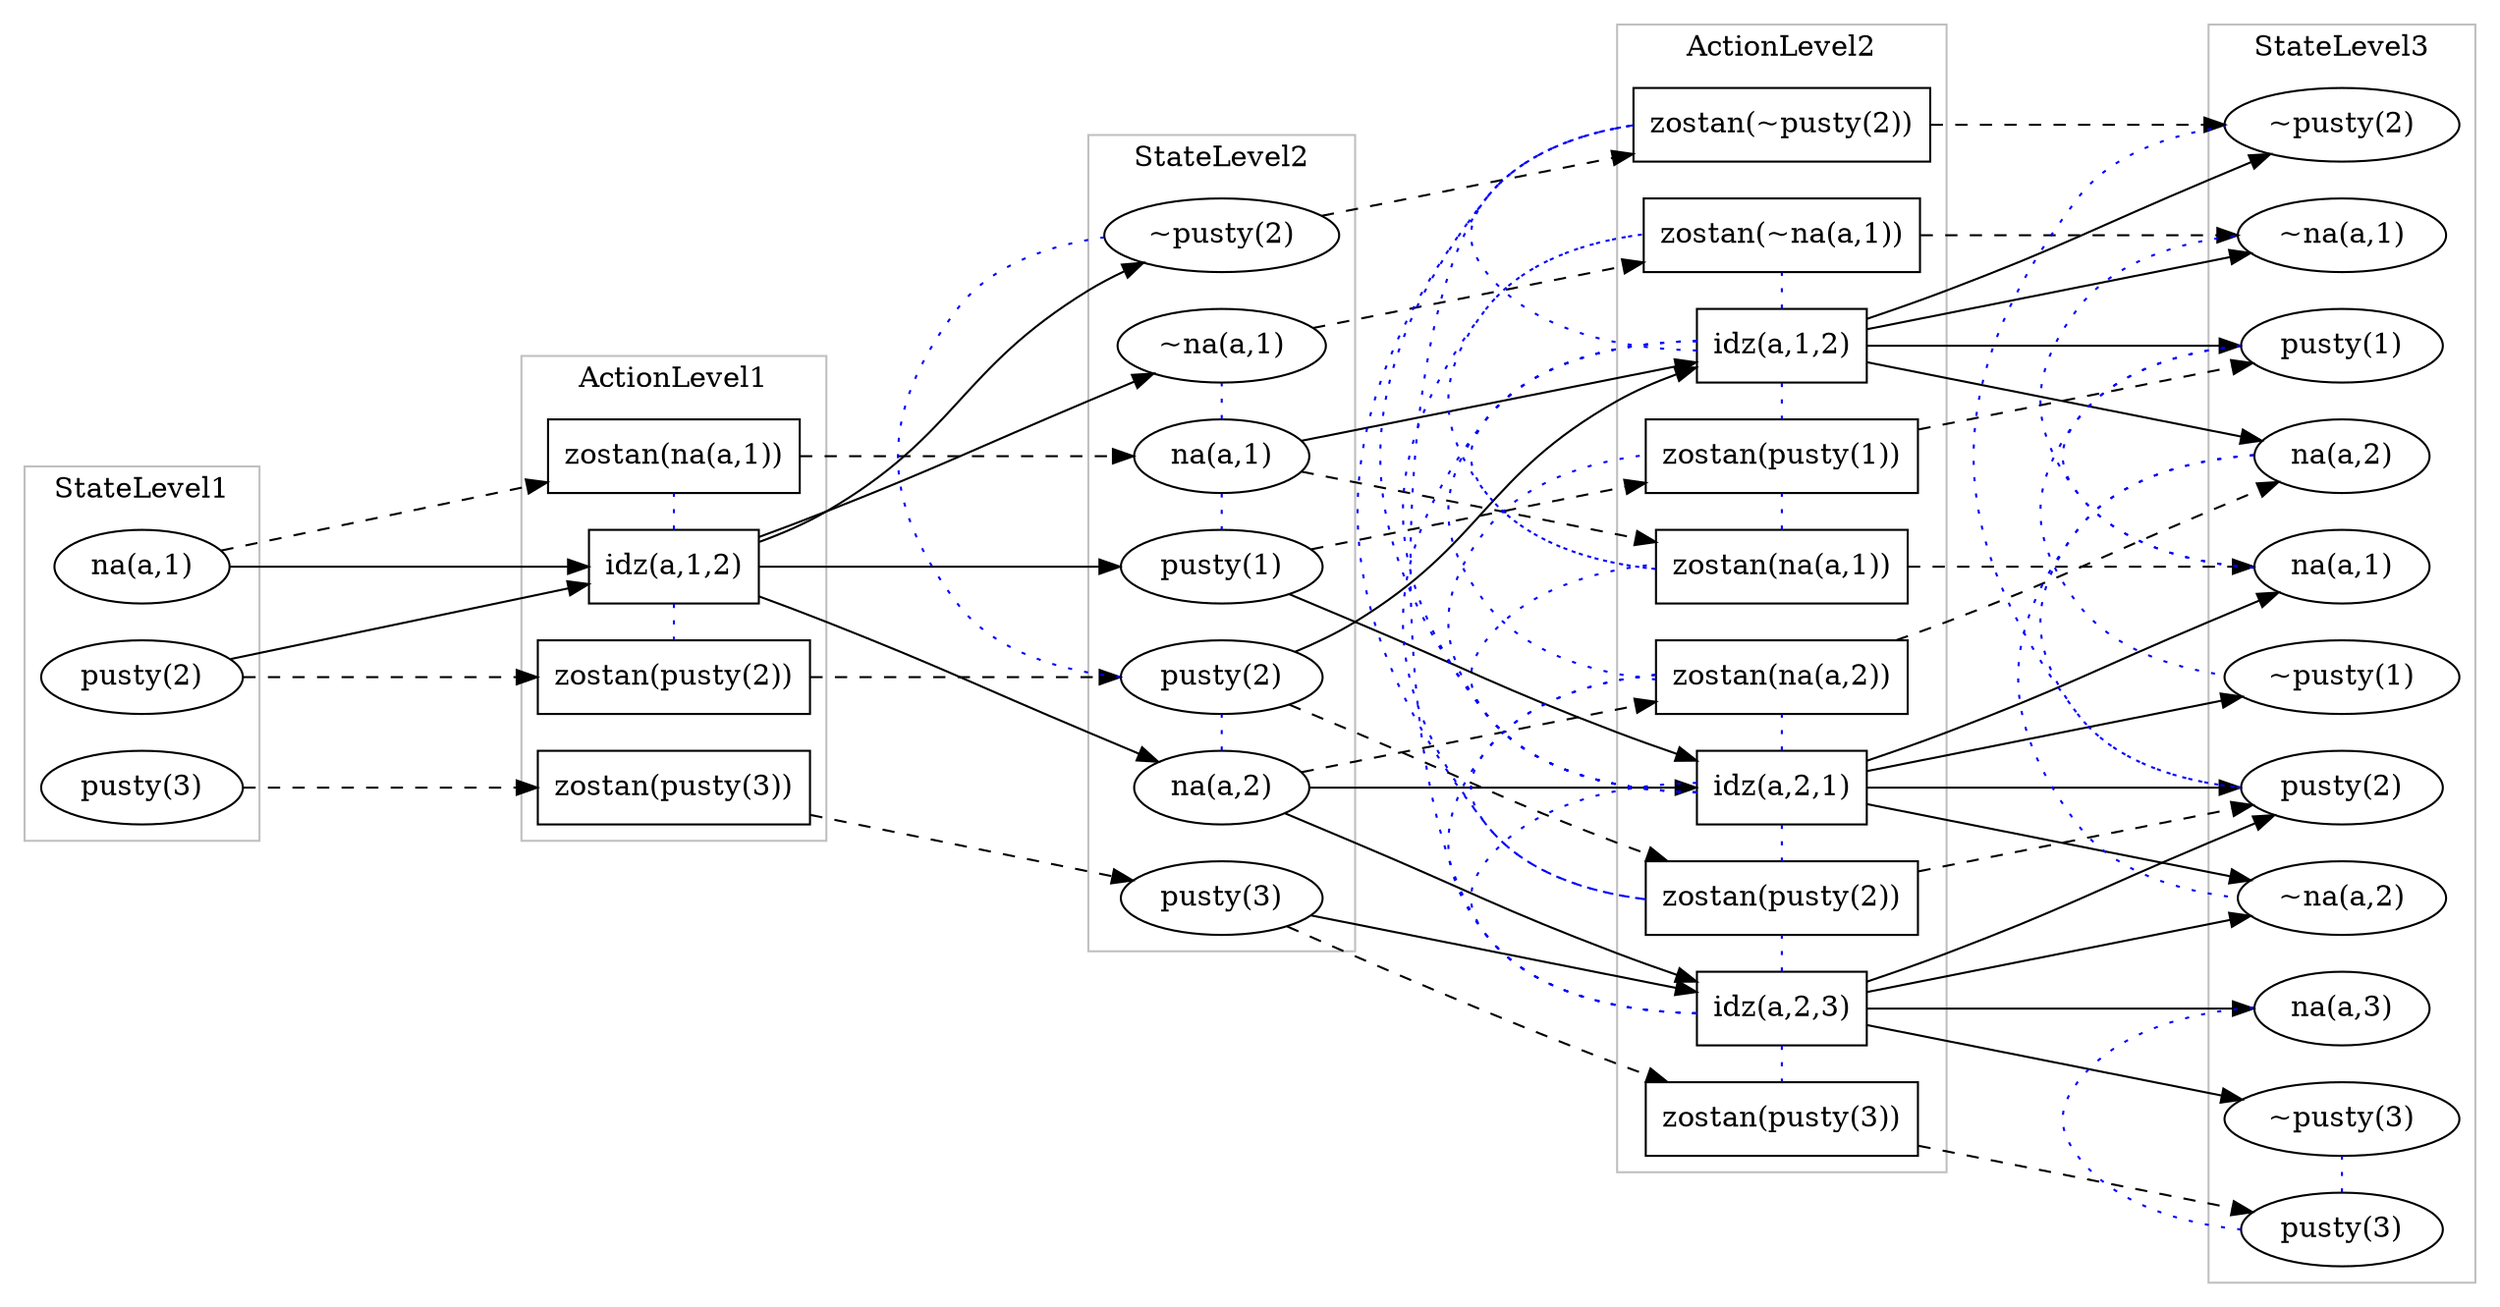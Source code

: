 digraph G {
	ranksep=2
	subgraph cluster_StateLevel1 {
		color=gray
		label=StateLevel1
		"na(a,1)1" [label="na(a,1)" shape=oval]
		"pusty(2)1" [label="pusty(2)" shape=oval]
		"pusty(3)1" [label="pusty(3)" shape=oval]
	}
	"idz(a,1,2)1" -> "zostan(na(a,1))1" [arrowhead=none color=blue constraint=false style=dotted]
	"idz(a,1,2)1" -> "zostan(pusty(2))1" [arrowhead=none color=blue constraint=false style=dotted]
	"na(a,1)2" -> "pusty(1)2" [arrowhead=none color=blue constraint=false style=dotted]
	"na(a,1)2" -> "~na(a,1)2" [arrowhead=none color=blue constraint=false style=dotted]
	"na(a,2)2" -> "pusty(2)2" [arrowhead=none color=blue constraint=false style=dotted]
	"pusty(2)2" -> "~pusty(2)2" [arrowhead=none color=blue constraint=false style=dotted]
	subgraph cluster_ActionLevel1 {
		color=gray
		label=ActionLevel1
		"zostan(pusty(3))1" [label="zostan(pusty(3))" shape=box]
		"zostan(pusty(2))1" [label="zostan(pusty(2))" shape=box]
		"zostan(na(a,1))1" [label="zostan(na(a,1))" shape=box]
		"idz(a,1,2)1" [label="idz(a,1,2)" shape=box]
		"zostan(na(a,1))1" [label="zostan(na(a,1))" shape=box]
	}
	subgraph cluster_StateLevel2 {
		color=gray
		label=StateLevel2
		"pusty(3)2" [label="pusty(3)" shape=oval]
		"pusty(2)2" [label="pusty(2)" shape=oval]
		"na(a,1)2" [label="na(a,1)" shape=oval]
		"~pusty(2)2" [label="~pusty(2)" shape=oval]
		"~na(a,1)2" [label="~na(a,1)" shape=oval]
		"pusty(1)2" [label="pusty(1)" shape=oval]
		"na(a,2)2" [label="na(a,2)" shape=oval]
	}
	"na(a,1)1" -> "zostan(na(a,1))1" [style=dashed]
	"zostan(na(a,1))1" -> "na(a,1)2" [style=dashed]
	"na(a,1)1" -> "idz(a,1,2)1"
	"pusty(2)1" -> "idz(a,1,2)1"
	"idz(a,1,2)1" -> "na(a,2)2"
	"idz(a,1,2)1" -> "pusty(1)2"
	"idz(a,1,2)1" -> "~na(a,1)2"
	"idz(a,1,2)1" -> "~pusty(2)2"
	"pusty(2)1" -> "zostan(pusty(2))1" [style=dashed]
	"zostan(pusty(2))1" -> "pusty(2)2" [style=dashed]
	"pusty(3)1" -> "zostan(pusty(3))1" [style=dashed]
	"zostan(pusty(3))1" -> "pusty(3)2" [style=dashed]
	"idz(a,1,2)2" -> "zostan(na(a,1))2" [arrowhead=none color=blue constraint=false style=dotted]
	"idz(a,1,2)2" -> "zostan(na(a,2))2" [arrowhead=none color=blue constraint=false style=dotted]
	"idz(a,1,2)2" -> "zostan(pusty(1))2" [arrowhead=none color=blue constraint=false style=dotted]
	"idz(a,1,2)2" -> "zostan(pusty(2))2" [arrowhead=none color=blue constraint=false style=dotted]
	"idz(a,1,2)2" -> "zostan(~na(a,1))2" [arrowhead=none color=blue constraint=false style=dotted]
	"idz(a,1,2)2" -> "zostan(~pusty(2))2" [arrowhead=none color=blue constraint=false style=dotted]
	"idz(a,2,1)2" -> "idz(a,2,3)2" [arrowhead=none color=blue constraint=false style=dotted]
	"idz(a,2,1)2" -> "zostan(na(a,1))2" [arrowhead=none color=blue constraint=false style=dotted]
	"idz(a,2,1)2" -> "zostan(na(a,2))2" [arrowhead=none color=blue constraint=false style=dotted]
	"idz(a,2,1)2" -> "zostan(pusty(1))2" [arrowhead=none color=blue constraint=false style=dotted]
	"idz(a,2,1)2" -> "zostan(pusty(2))2" [arrowhead=none color=blue constraint=false style=dotted]
	"idz(a,2,1)2" -> "zostan(~na(a,1))2" [arrowhead=none color=blue constraint=false style=dotted]
	"idz(a,2,1)2" -> "zostan(~pusty(2))2" [arrowhead=none color=blue constraint=false style=dotted]
	"idz(a,2,3)2" -> "zostan(na(a,2))2" [arrowhead=none color=blue constraint=false style=dotted]
	"idz(a,2,3)2" -> "zostan(pusty(2))2" [arrowhead=none color=blue constraint=false style=dotted]
	"idz(a,2,3)2" -> "zostan(pusty(3))2" [arrowhead=none color=blue constraint=false style=dotted]
	"idz(a,2,3)2" -> "zostan(~pusty(2))2" [arrowhead=none color=blue constraint=false style=dotted]
	"na(a,1)3" -> "pusty(1)3" [arrowhead=none color=blue constraint=false style=dotted]
	"na(a,1)3" -> "~na(a,1)3" [arrowhead=none color=blue constraint=false style=dotted]
	"na(a,2)3" -> "pusty(2)3" [arrowhead=none color=blue constraint=false style=dotted]
	"na(a,2)3" -> "~na(a,2)3" [arrowhead=none color=blue constraint=false style=dotted]
	"na(a,3)3" -> "pusty(3)3" [arrowhead=none color=blue constraint=false style=dotted]
	"pusty(1)3" -> "~pusty(1)3" [arrowhead=none color=blue constraint=false style=dotted]
	"pusty(2)3" -> "~pusty(2)3" [arrowhead=none color=blue constraint=false style=dotted]
	"pusty(3)3" -> "~pusty(3)3" [arrowhead=none color=blue constraint=false style=dotted]
	"zostan(na(a,1))2" -> "zostan(pusty(1))2" [arrowhead=none color=blue constraint=false style=dotted]
	"zostan(na(a,1))2" -> "zostan(~na(a,1))2" [arrowhead=none color=blue constraint=false style=dotted]
	"zostan(na(a,2))2" -> "zostan(pusty(2))2" [arrowhead=none color=blue constraint=false style=dotted]
	"zostan(pusty(2))2" -> "zostan(~pusty(2))2" [arrowhead=none color=blue constraint=false style=dotted]
	subgraph cluster_ActionLevel2 {
		color=gray
		label=ActionLevel2
		"zostan(na(a,2))2" [label="zostan(na(a,2))" shape=box]
		"zostan(pusty(1))2" [label="zostan(pusty(1))" shape=box]
		"zostan(~na(a,1))2" [label="zostan(~na(a,1))" shape=box]
		"zostan(~pusty(2))2" [label="zostan(~pusty(2))" shape=box]
		"zostan(na(a,1))2" [label="zostan(na(a,1))" shape=box]
		"zostan(pusty(2))2" [label="zostan(pusty(2))" shape=box]
		"zostan(pusty(3))2" [label="zostan(pusty(3))" shape=box]
		"idz(a,2,3)2" [label="idz(a,2,3)" shape=box]
		"idz(a,2,1)2" [label="idz(a,2,1)" shape=box]
		"idz(a,1,2)2" [label="idz(a,1,2)" shape=box]
		"zostan(na(a,1))2" [label="zostan(na(a,1))" shape=box]
	}
	subgraph cluster_StateLevel3 {
		color=gray
		label=StateLevel3
		"na(a,2)3" [label="na(a,2)" shape=oval]
		"pusty(1)3" [label="pusty(1)" shape=oval]
		"~na(a,1)3" [label="~na(a,1)" shape=oval]
		"~pusty(2)3" [label="~pusty(2)" shape=oval]
		"na(a,1)3" [label="na(a,1)" shape=oval]
		"pusty(2)3" [label="pusty(2)" shape=oval]
		"pusty(3)3" [label="pusty(3)" shape=oval]
		"~pusty(3)3" [label="~pusty(3)" shape=oval]
		"~na(a,2)3" [label="~na(a,2)" shape=oval]
		"na(a,3)3" [label="na(a,3)" shape=oval]
		"~pusty(1)3" [label="~pusty(1)" shape=oval]
	}
	"na(a,1)2" -> "zostan(na(a,1))2" [style=dashed]
	"zostan(na(a,1))2" -> "na(a,1)3" [style=dashed]
	"na(a,1)2" -> "idz(a,1,2)2"
	"pusty(2)2" -> "idz(a,1,2)2"
	"idz(a,1,2)2" -> "na(a,2)3"
	"idz(a,1,2)2" -> "pusty(1)3"
	"idz(a,1,2)2" -> "~na(a,1)3"
	"idz(a,1,2)2" -> "~pusty(2)3"
	"na(a,2)2" -> "idz(a,2,1)2"
	"pusty(1)2" -> "idz(a,2,1)2"
	"idz(a,2,1)2" -> "na(a,1)3"
	"idz(a,2,1)2" -> "pusty(2)3"
	"idz(a,2,1)2" -> "~na(a,2)3"
	"idz(a,2,1)2" -> "~pusty(1)3"
	"na(a,2)2" -> "idz(a,2,3)2"
	"pusty(3)2" -> "idz(a,2,3)2"
	"idz(a,2,3)2" -> "na(a,3)3"
	"idz(a,2,3)2" -> "pusty(2)3"
	"idz(a,2,3)2" -> "~na(a,2)3"
	"idz(a,2,3)2" -> "~pusty(3)3"
	"pusty(3)2" -> "zostan(pusty(3))2" [style=dashed]
	"zostan(pusty(3))2" -> "pusty(3)3" [style=dashed]
	"pusty(2)2" -> "zostan(pusty(2))2" [style=dashed]
	"zostan(pusty(2))2" -> "pusty(2)3" [style=dashed]
	"~pusty(2)2" -> "zostan(~pusty(2))2" [style=dashed]
	"zostan(~pusty(2))2" -> "~pusty(2)3" [style=dashed]
	"~na(a,1)2" -> "zostan(~na(a,1))2" [style=dashed]
	"zostan(~na(a,1))2" -> "~na(a,1)3" [style=dashed]
	"pusty(1)2" -> "zostan(pusty(1))2" [style=dashed]
	"zostan(pusty(1))2" -> "pusty(1)3" [style=dashed]
	"na(a,2)2" -> "zostan(na(a,2))2" [style=dashed]
	"zostan(na(a,2))2" -> "na(a,2)3" [style=dashed]
	rankdir=LR
}
